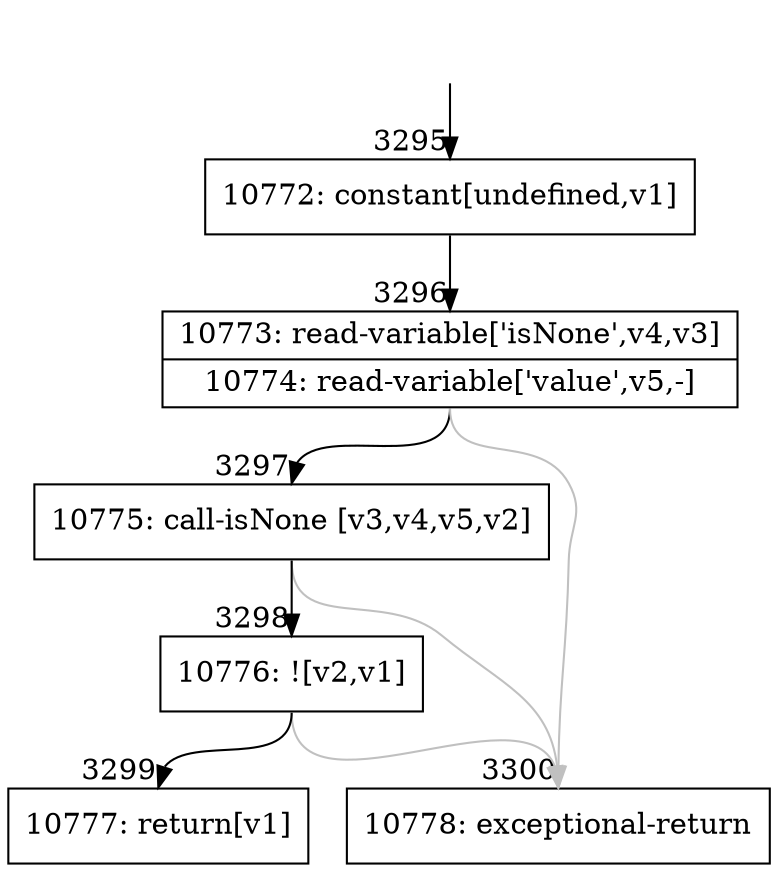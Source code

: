 digraph {
rankdir="TD"
BB_entry264[shape=none,label=""];
BB_entry264 -> BB3295 [tailport=s, headport=n, headlabel="    3295"]
BB3295 [shape=record label="{10772: constant[undefined,v1]}" ] 
BB3295 -> BB3296 [tailport=s, headport=n, headlabel="      3296"]
BB3296 [shape=record label="{10773: read-variable['isNone',v4,v3]|10774: read-variable['value',v5,-]}" ] 
BB3296 -> BB3297 [tailport=s, headport=n, headlabel="      3297"]
BB3296 -> BB3300 [tailport=s, headport=n, color=gray, headlabel="      3300"]
BB3297 [shape=record label="{10775: call-isNone [v3,v4,v5,v2]}" ] 
BB3297 -> BB3298 [tailport=s, headport=n, headlabel="      3298"]
BB3297 -> BB3300 [tailport=s, headport=n, color=gray]
BB3298 [shape=record label="{10776: ![v2,v1]}" ] 
BB3298 -> BB3299 [tailport=s, headport=n, headlabel="      3299"]
BB3298 -> BB3300 [tailport=s, headport=n, color=gray]
BB3299 [shape=record label="{10777: return[v1]}" ] 
BB3300 [shape=record label="{10778: exceptional-return}" ] 
//#$~ 5637
}

